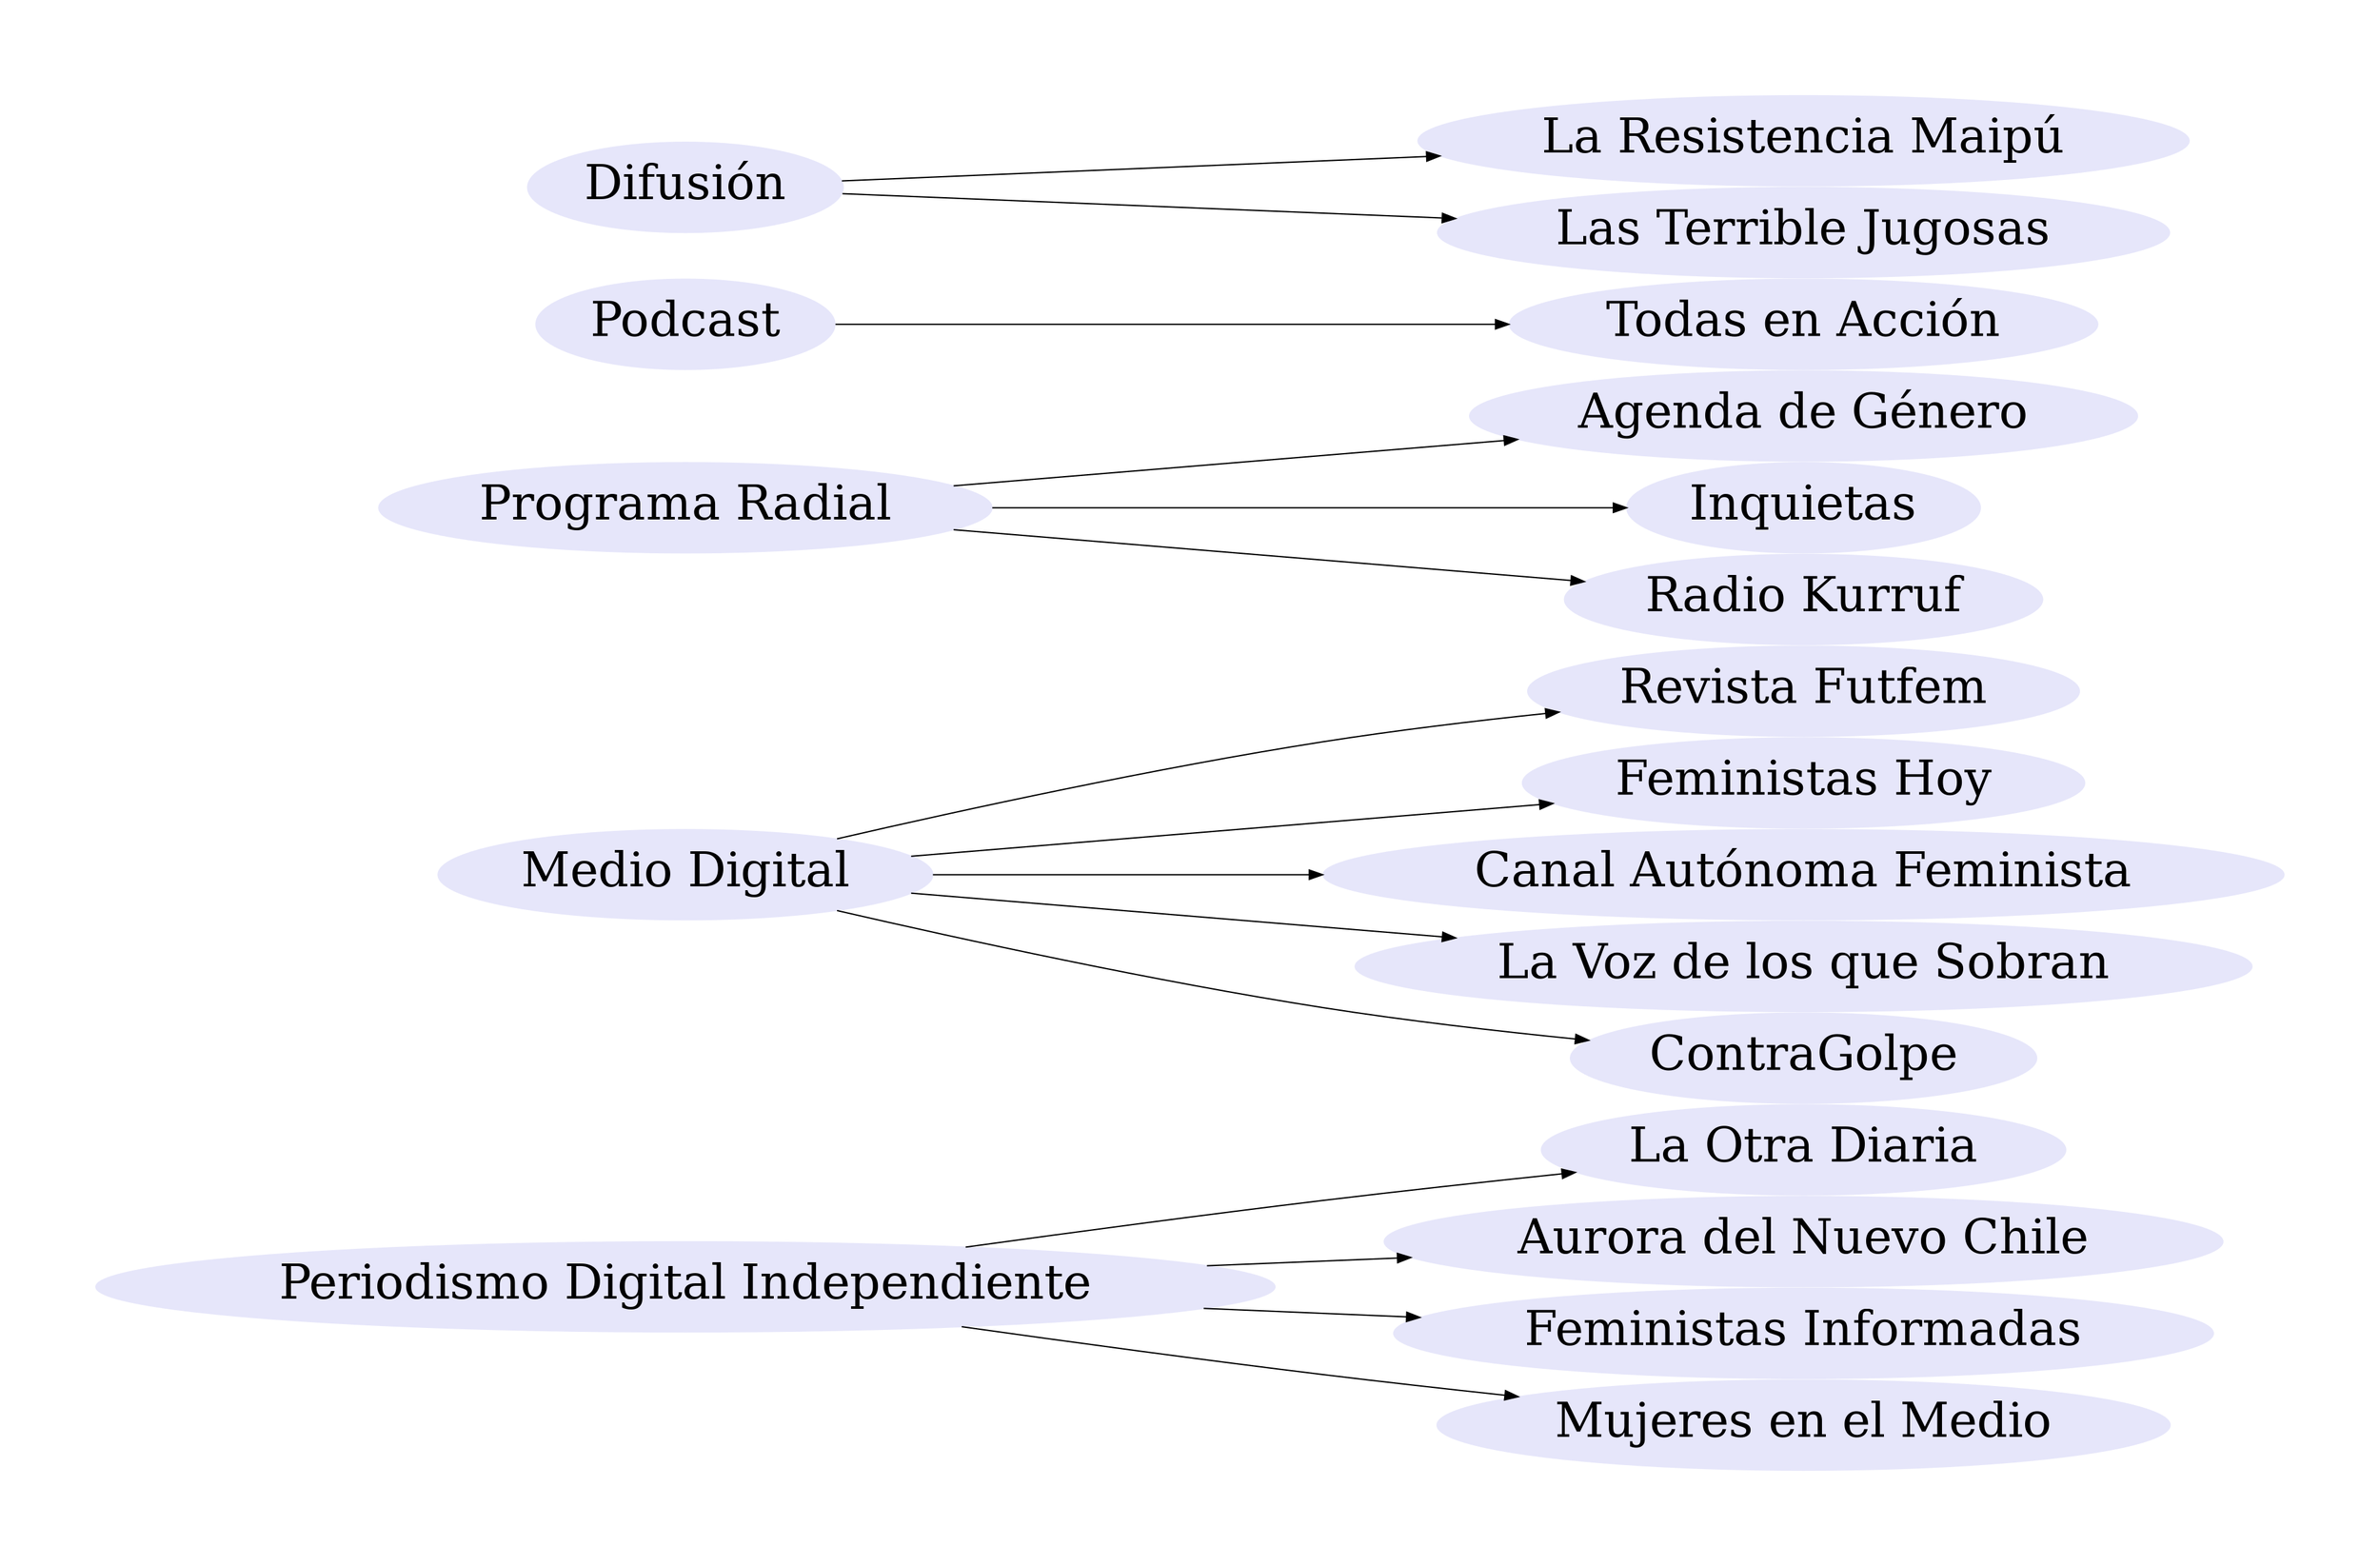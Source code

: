 // mcm
digraph {
	graph [K=4 nodesep=0 overlap=false pad=1 rankdir=LR repulsiveforce=1]
	node [color=lavender fontsize=36 style=filled]
	"Periodismo Digital Independiente" -> "La Otra Diaria"
	"Periodismo Digital Independiente" -> "Aurora del Nuevo Chile"
	"Periodismo Digital Independiente" -> "Feministas Informadas"
	"Periodismo Digital Independiente" -> "Mujeres en el Medio"
	"Medio Digital" -> "Revista Futfem"
	"Medio Digital" -> "Feministas Hoy"
	"Medio Digital" -> "Canal Autónoma Feminista"
	"Medio Digital" -> "La Voz de los que Sobran"
	"Medio Digital" -> ContraGolpe
	"Programa Radial" -> "Agenda de Género"
	"Programa Radial" -> Inquietas
	"Programa Radial" -> "Radio Kurruf"
	Podcast -> "Todas en Acción"
	"Difusión" -> "La Resistencia Maipú"
	"Difusión" -> "Las Terrible Jugosas"
}
